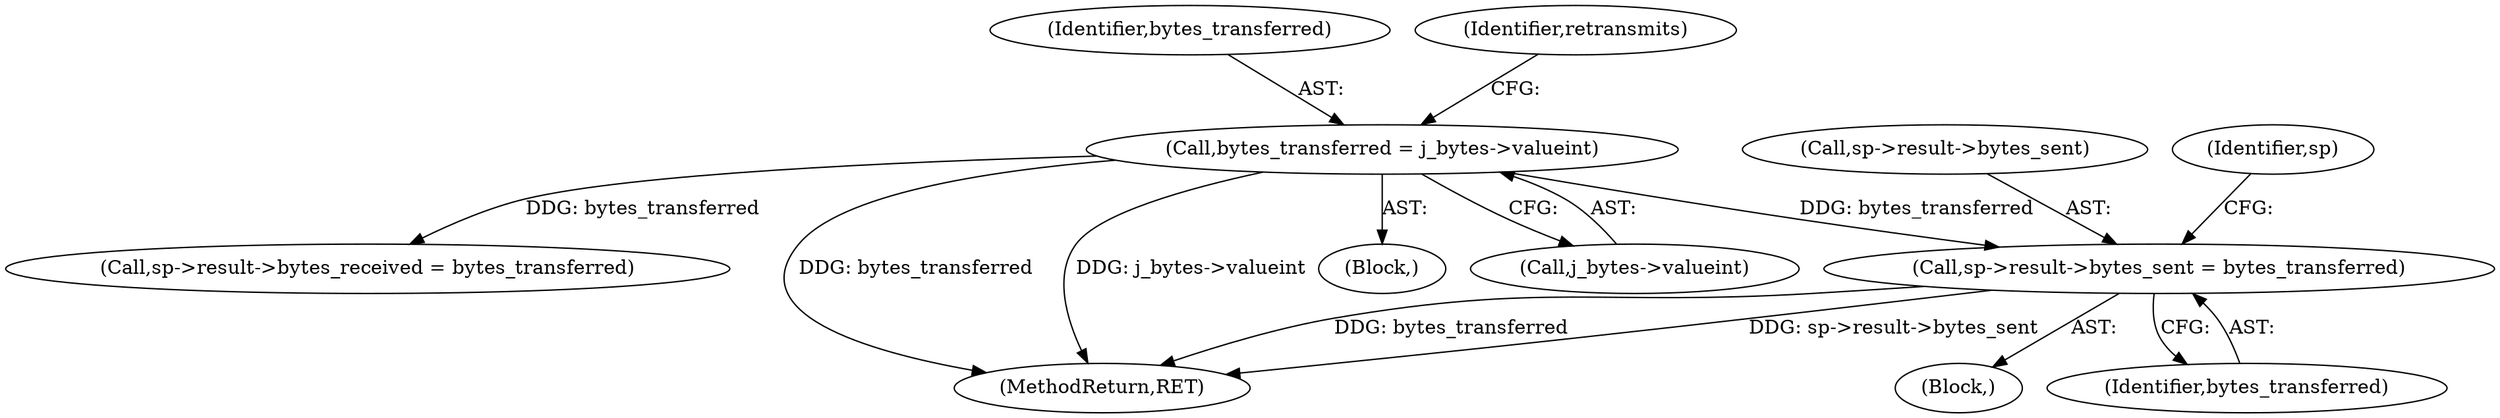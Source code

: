 digraph "0_iperf_91f2fa59e8ed80dfbf400add0164ee0e508e412a_48@pointer" {
"1000447" [label="(Call,sp->result->bytes_sent = bytes_transferred)"];
"1000372" [label="(Call,bytes_transferred = j_bytes->valueint)"];
"1000448" [label="(Call,sp->result->bytes_sent)"];
"1000374" [label="(Call,j_bytes->valueint)"];
"1000453" [label="(Identifier,bytes_transferred)"];
"1000447" [label="(Call,sp->result->bytes_sent = bytes_transferred)"];
"1000438" [label="(Call,sp->result->bytes_received = bytes_transferred)"];
"1000457" [label="(Identifier,sp)"];
"1000510" [label="(MethodReturn,RET)"];
"1000366" [label="(Block,)"];
"1000373" [label="(Identifier,bytes_transferred)"];
"1000446" [label="(Block,)"];
"1000372" [label="(Call,bytes_transferred = j_bytes->valueint)"];
"1000378" [label="(Identifier,retransmits)"];
"1000447" -> "1000446"  [label="AST: "];
"1000447" -> "1000453"  [label="CFG: "];
"1000448" -> "1000447"  [label="AST: "];
"1000453" -> "1000447"  [label="AST: "];
"1000457" -> "1000447"  [label="CFG: "];
"1000447" -> "1000510"  [label="DDG: bytes_transferred"];
"1000447" -> "1000510"  [label="DDG: sp->result->bytes_sent"];
"1000372" -> "1000447"  [label="DDG: bytes_transferred"];
"1000372" -> "1000366"  [label="AST: "];
"1000372" -> "1000374"  [label="CFG: "];
"1000373" -> "1000372"  [label="AST: "];
"1000374" -> "1000372"  [label="AST: "];
"1000378" -> "1000372"  [label="CFG: "];
"1000372" -> "1000510"  [label="DDG: bytes_transferred"];
"1000372" -> "1000510"  [label="DDG: j_bytes->valueint"];
"1000372" -> "1000438"  [label="DDG: bytes_transferred"];
}

